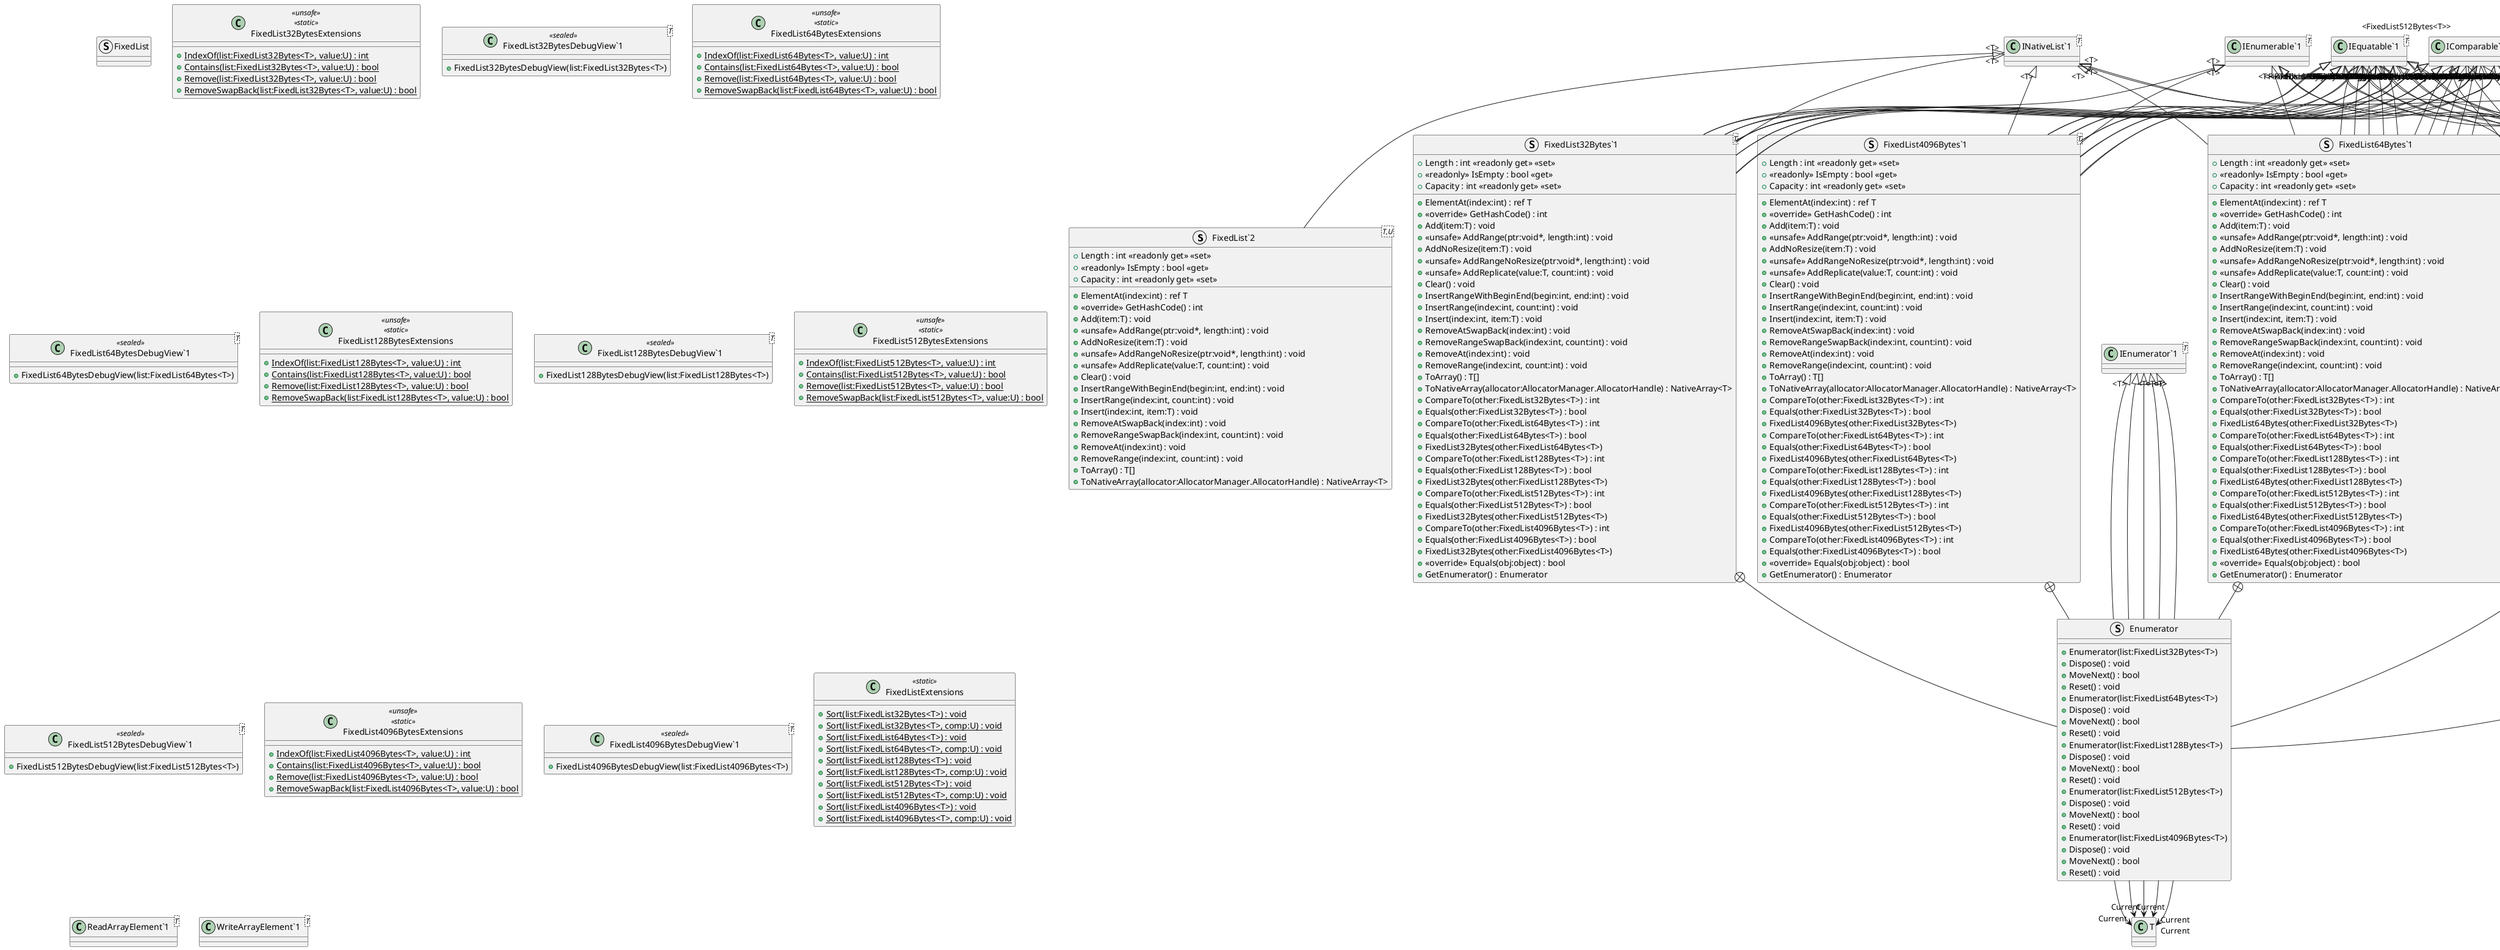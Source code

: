 @startuml
struct "FixedList`2"<T,U> {
    + Length : int <<readonly get>> <<set>>
    + <<readonly>> IsEmpty : bool <<get>>
    + Capacity : int <<readonly get>> <<set>>
    + ElementAt(index:int) : ref T
    + <<override>> GetHashCode() : int
    + Add(item:T) : void
    + <<unsafe>> AddRange(ptr:void*, length:int) : void
    + AddNoResize(item:T) : void
    + <<unsafe>> AddRangeNoResize(ptr:void*, length:int) : void
    + <<unsafe>> AddReplicate(value:T, count:int) : void
    + Clear() : void
    + InsertRangeWithBeginEnd(begin:int, end:int) : void
    + InsertRange(index:int, count:int) : void
    + Insert(index:int, item:T) : void
    + RemoveAtSwapBack(index:int) : void
    + RemoveRangeSwapBack(index:int, count:int) : void
    + RemoveAt(index:int) : void
    + RemoveRange(index:int, count:int) : void
    + ToArray() : T[]
    + ToNativeArray(allocator:AllocatorManager.AllocatorHandle) : NativeArray<T>
}
struct FixedList {
}
struct "FixedList32Bytes`1"<T> {
    + Length : int <<readonly get>> <<set>>
    + <<readonly>> IsEmpty : bool <<get>>
    + Capacity : int <<readonly get>> <<set>>
    + ElementAt(index:int) : ref T
    + <<override>> GetHashCode() : int
    + Add(item:T) : void
    + <<unsafe>> AddRange(ptr:void*, length:int) : void
    + AddNoResize(item:T) : void
    + <<unsafe>> AddRangeNoResize(ptr:void*, length:int) : void
    + <<unsafe>> AddReplicate(value:T, count:int) : void
    + Clear() : void
    + InsertRangeWithBeginEnd(begin:int, end:int) : void
    + InsertRange(index:int, count:int) : void
    + Insert(index:int, item:T) : void
    + RemoveAtSwapBack(index:int) : void
    + RemoveRangeSwapBack(index:int, count:int) : void
    + RemoveAt(index:int) : void
    + RemoveRange(index:int, count:int) : void
    + ToArray() : T[]
    + ToNativeArray(allocator:AllocatorManager.AllocatorHandle) : NativeArray<T>
    + CompareTo(other:FixedList32Bytes<T>) : int
    + Equals(other:FixedList32Bytes<T>) : bool
    + CompareTo(other:FixedList64Bytes<T>) : int
    + Equals(other:FixedList64Bytes<T>) : bool
    + FixedList32Bytes(other:FixedList64Bytes<T>)
    + CompareTo(other:FixedList128Bytes<T>) : int
    + Equals(other:FixedList128Bytes<T>) : bool
    + FixedList32Bytes(other:FixedList128Bytes<T>)
    + CompareTo(other:FixedList512Bytes<T>) : int
    + Equals(other:FixedList512Bytes<T>) : bool
    + FixedList32Bytes(other:FixedList512Bytes<T>)
    + CompareTo(other:FixedList4096Bytes<T>) : int
    + Equals(other:FixedList4096Bytes<T>) : bool
    + FixedList32Bytes(other:FixedList4096Bytes<T>)
    + <<override>> Equals(obj:object) : bool
    + GetEnumerator() : Enumerator
}
class FixedList32BytesExtensions <<unsafe>> <<static>> {
    + {static} IndexOf(list:FixedList32Bytes<T>, value:U) : int
    + {static} Contains(list:FixedList32Bytes<T>, value:U) : bool
    + {static} Remove(list:FixedList32Bytes<T>, value:U) : bool
    + {static} RemoveSwapBack(list:FixedList32Bytes<T>, value:U) : bool
}
class "FixedList32BytesDebugView`1"<T> <<sealed>> {
    + FixedList32BytesDebugView(list:FixedList32Bytes<T>)
}
struct "FixedList64Bytes`1"<T> {
    + Length : int <<readonly get>> <<set>>
    + <<readonly>> IsEmpty : bool <<get>>
    + Capacity : int <<readonly get>> <<set>>
    + ElementAt(index:int) : ref T
    + <<override>> GetHashCode() : int
    + Add(item:T) : void
    + <<unsafe>> AddRange(ptr:void*, length:int) : void
    + AddNoResize(item:T) : void
    + <<unsafe>> AddRangeNoResize(ptr:void*, length:int) : void
    + <<unsafe>> AddReplicate(value:T, count:int) : void
    + Clear() : void
    + InsertRangeWithBeginEnd(begin:int, end:int) : void
    + InsertRange(index:int, count:int) : void
    + Insert(index:int, item:T) : void
    + RemoveAtSwapBack(index:int) : void
    + RemoveRangeSwapBack(index:int, count:int) : void
    + RemoveAt(index:int) : void
    + RemoveRange(index:int, count:int) : void
    + ToArray() : T[]
    + ToNativeArray(allocator:AllocatorManager.AllocatorHandle) : NativeArray<T>
    + CompareTo(other:FixedList32Bytes<T>) : int
    + Equals(other:FixedList32Bytes<T>) : bool
    + FixedList64Bytes(other:FixedList32Bytes<T>)
    + CompareTo(other:FixedList64Bytes<T>) : int
    + Equals(other:FixedList64Bytes<T>) : bool
    + CompareTo(other:FixedList128Bytes<T>) : int
    + Equals(other:FixedList128Bytes<T>) : bool
    + FixedList64Bytes(other:FixedList128Bytes<T>)
    + CompareTo(other:FixedList512Bytes<T>) : int
    + Equals(other:FixedList512Bytes<T>) : bool
    + FixedList64Bytes(other:FixedList512Bytes<T>)
    + CompareTo(other:FixedList4096Bytes<T>) : int
    + Equals(other:FixedList4096Bytes<T>) : bool
    + FixedList64Bytes(other:FixedList4096Bytes<T>)
    + <<override>> Equals(obj:object) : bool
    + GetEnumerator() : Enumerator
}
class FixedList64BytesExtensions <<unsafe>> <<static>> {
    + {static} IndexOf(list:FixedList64Bytes<T>, value:U) : int
    + {static} Contains(list:FixedList64Bytes<T>, value:U) : bool
    + {static} Remove(list:FixedList64Bytes<T>, value:U) : bool
    + {static} RemoveSwapBack(list:FixedList64Bytes<T>, value:U) : bool
}
class "FixedList64BytesDebugView`1"<T> <<sealed>> {
    + FixedList64BytesDebugView(list:FixedList64Bytes<T>)
}
struct "FixedList128Bytes`1"<T> {
    + Length : int <<readonly get>> <<set>>
    + <<readonly>> IsEmpty : bool <<get>>
    + Capacity : int <<readonly get>> <<set>>
    + ElementAt(index:int) : ref T
    + <<override>> GetHashCode() : int
    + Add(item:T) : void
    + <<unsafe>> AddRange(ptr:void*, length:int) : void
    + AddNoResize(item:T) : void
    + <<unsafe>> AddRangeNoResize(ptr:void*, length:int) : void
    + <<unsafe>> AddReplicate(value:T, count:int) : void
    + Clear() : void
    + InsertRangeWithBeginEnd(begin:int, end:int) : void
    + InsertRange(index:int, count:int) : void
    + Insert(index:int, item:T) : void
    + RemoveAtSwapBack(index:int) : void
    + RemoveRangeSwapBack(index:int, count:int) : void
    + RemoveAt(index:int) : void
    + RemoveRange(index:int, count:int) : void
    + ToArray() : T[]
    + ToNativeArray(allocator:AllocatorManager.AllocatorHandle) : NativeArray<T>
    + CompareTo(other:FixedList32Bytes<T>) : int
    + Equals(other:FixedList32Bytes<T>) : bool
    + FixedList128Bytes(other:FixedList32Bytes<T>)
    + CompareTo(other:FixedList64Bytes<T>) : int
    + Equals(other:FixedList64Bytes<T>) : bool
    + FixedList128Bytes(other:FixedList64Bytes<T>)
    + CompareTo(other:FixedList128Bytes<T>) : int
    + Equals(other:FixedList128Bytes<T>) : bool
    + CompareTo(other:FixedList512Bytes<T>) : int
    + Equals(other:FixedList512Bytes<T>) : bool
    + FixedList128Bytes(other:FixedList512Bytes<T>)
    + CompareTo(other:FixedList4096Bytes<T>) : int
    + Equals(other:FixedList4096Bytes<T>) : bool
    + FixedList128Bytes(other:FixedList4096Bytes<T>)
    + <<override>> Equals(obj:object) : bool
    + GetEnumerator() : Enumerator
}
class FixedList128BytesExtensions <<unsafe>> <<static>> {
    + {static} IndexOf(list:FixedList128Bytes<T>, value:U) : int
    + {static} Contains(list:FixedList128Bytes<T>, value:U) : bool
    + {static} Remove(list:FixedList128Bytes<T>, value:U) : bool
    + {static} RemoveSwapBack(list:FixedList128Bytes<T>, value:U) : bool
}
class "FixedList128BytesDebugView`1"<T> <<sealed>> {
    + FixedList128BytesDebugView(list:FixedList128Bytes<T>)
}
struct "FixedList512Bytes`1"<T> {
    + Length : int <<readonly get>> <<set>>
    + <<readonly>> IsEmpty : bool <<get>>
    + Capacity : int <<readonly get>> <<set>>
    + ElementAt(index:int) : ref T
    + <<override>> GetHashCode() : int
    + Add(item:T) : void
    + <<unsafe>> AddRange(ptr:void*, length:int) : void
    + AddNoResize(item:T) : void
    + <<unsafe>> AddRangeNoResize(ptr:void*, length:int) : void
    + <<unsafe>> AddReplicate(value:T, count:int) : void
    + Clear() : void
    + InsertRangeWithBeginEnd(begin:int, end:int) : void
    + InsertRange(index:int, count:int) : void
    + Insert(index:int, item:T) : void
    + RemoveAtSwapBack(index:int) : void
    + RemoveRangeSwapBack(index:int, count:int) : void
    + RemoveAt(index:int) : void
    + RemoveRange(index:int, count:int) : void
    + ToArray() : T[]
    + ToNativeArray(allocator:AllocatorManager.AllocatorHandle) : NativeArray<T>
    + CompareTo(other:FixedList32Bytes<T>) : int
    + Equals(other:FixedList32Bytes<T>) : bool
    + FixedList512Bytes(other:FixedList32Bytes<T>)
    + CompareTo(other:FixedList64Bytes<T>) : int
    + Equals(other:FixedList64Bytes<T>) : bool
    + FixedList512Bytes(other:FixedList64Bytes<T>)
    + CompareTo(other:FixedList128Bytes<T>) : int
    + Equals(other:FixedList128Bytes<T>) : bool
    + FixedList512Bytes(other:FixedList128Bytes<T>)
    + CompareTo(other:FixedList512Bytes<T>) : int
    + Equals(other:FixedList512Bytes<T>) : bool
    + CompareTo(other:FixedList4096Bytes<T>) : int
    + Equals(other:FixedList4096Bytes<T>) : bool
    + FixedList512Bytes(other:FixedList4096Bytes<T>)
    + <<override>> Equals(obj:object) : bool
    + GetEnumerator() : Enumerator
}
class FixedList512BytesExtensions <<unsafe>> <<static>> {
    + {static} IndexOf(list:FixedList512Bytes<T>, value:U) : int
    + {static} Contains(list:FixedList512Bytes<T>, value:U) : bool
    + {static} Remove(list:FixedList512Bytes<T>, value:U) : bool
    + {static} RemoveSwapBack(list:FixedList512Bytes<T>, value:U) : bool
}
class "FixedList512BytesDebugView`1"<T> <<sealed>> {
    + FixedList512BytesDebugView(list:FixedList512Bytes<T>)
}
struct "FixedList4096Bytes`1"<T> {
    + Length : int <<readonly get>> <<set>>
    + <<readonly>> IsEmpty : bool <<get>>
    + Capacity : int <<readonly get>> <<set>>
    + ElementAt(index:int) : ref T
    + <<override>> GetHashCode() : int
    + Add(item:T) : void
    + <<unsafe>> AddRange(ptr:void*, length:int) : void
    + AddNoResize(item:T) : void
    + <<unsafe>> AddRangeNoResize(ptr:void*, length:int) : void
    + <<unsafe>> AddReplicate(value:T, count:int) : void
    + Clear() : void
    + InsertRangeWithBeginEnd(begin:int, end:int) : void
    + InsertRange(index:int, count:int) : void
    + Insert(index:int, item:T) : void
    + RemoveAtSwapBack(index:int) : void
    + RemoveRangeSwapBack(index:int, count:int) : void
    + RemoveAt(index:int) : void
    + RemoveRange(index:int, count:int) : void
    + ToArray() : T[]
    + ToNativeArray(allocator:AllocatorManager.AllocatorHandle) : NativeArray<T>
    + CompareTo(other:FixedList32Bytes<T>) : int
    + Equals(other:FixedList32Bytes<T>) : bool
    + FixedList4096Bytes(other:FixedList32Bytes<T>)
    + CompareTo(other:FixedList64Bytes<T>) : int
    + Equals(other:FixedList64Bytes<T>) : bool
    + FixedList4096Bytes(other:FixedList64Bytes<T>)
    + CompareTo(other:FixedList128Bytes<T>) : int
    + Equals(other:FixedList128Bytes<T>) : bool
    + FixedList4096Bytes(other:FixedList128Bytes<T>)
    + CompareTo(other:FixedList512Bytes<T>) : int
    + Equals(other:FixedList512Bytes<T>) : bool
    + FixedList4096Bytes(other:FixedList512Bytes<T>)
    + CompareTo(other:FixedList4096Bytes<T>) : int
    + Equals(other:FixedList4096Bytes<T>) : bool
    + <<override>> Equals(obj:object) : bool
    + GetEnumerator() : Enumerator
}
class FixedList4096BytesExtensions <<unsafe>> <<static>> {
    + {static} IndexOf(list:FixedList4096Bytes<T>, value:U) : int
    + {static} Contains(list:FixedList4096Bytes<T>, value:U) : bool
    + {static} Remove(list:FixedList4096Bytes<T>, value:U) : bool
    + {static} RemoveSwapBack(list:FixedList4096Bytes<T>, value:U) : bool
}
class "FixedList4096BytesDebugView`1"<T> <<sealed>> {
    + FixedList4096BytesDebugView(list:FixedList4096Bytes<T>)
}
class FixedListExtensions <<static>> {
    + {static} Sort(list:FixedList32Bytes<T>) : void
    + {static} Sort(list:FixedList32Bytes<T>, comp:U) : void
    + {static} Sort(list:FixedList64Bytes<T>) : void
    + {static} Sort(list:FixedList64Bytes<T>, comp:U) : void
    + {static} Sort(list:FixedList128Bytes<T>) : void
    + {static} Sort(list:FixedList128Bytes<T>, comp:U) : void
    + {static} Sort(list:FixedList512Bytes<T>) : void
    + {static} Sort(list:FixedList512Bytes<T>, comp:U) : void
    + {static} Sort(list:FixedList4096Bytes<T>) : void
    + {static} Sort(list:FixedList4096Bytes<T>, comp:U) : void
}
class "INativeList`1"<T> {
}
class "ReadArrayElement`1"<T> {
}
class "WriteArrayElement`1"<T> {
}
class "IEnumerable`1"<T> {
}
class "IEquatable`1"<T> {
}
class "IComparable`1"<T> {
}
struct Enumerator {
    + Enumerator(list:FixedList32Bytes<T>)
    + Dispose() : void
    + MoveNext() : bool
    + Reset() : void
}
struct Enumerator {
    + Enumerator(list:FixedList64Bytes<T>)
    + Dispose() : void
    + MoveNext() : bool
    + Reset() : void
}
struct Enumerator {
    + Enumerator(list:FixedList128Bytes<T>)
    + Dispose() : void
    + MoveNext() : bool
    + Reset() : void
}
struct Enumerator {
    + Enumerator(list:FixedList512Bytes<T>)
    + Dispose() : void
    + MoveNext() : bool
    + Reset() : void
}
struct Enumerator {
    + Enumerator(list:FixedList4096Bytes<T>)
    + Dispose() : void
    + MoveNext() : bool
    + Reset() : void
}
class "IEnumerator`1"<T> {
}
"INativeList`1" "<T>" <|-- "FixedList`2"
"INativeList`1" "<T>" <|-- "FixedList32Bytes`1"
"IEnumerable`1" "<T>" <|-- "FixedList32Bytes`1"
"IEquatable`1" "<FixedList32Bytes<T>>" <|-- "FixedList32Bytes`1"
"IComparable`1" "<FixedList32Bytes<T>>" <|-- "FixedList32Bytes`1"
"IEquatable`1" "<FixedList64Bytes<T>>" <|-- "FixedList32Bytes`1"
"IComparable`1" "<FixedList64Bytes<T>>" <|-- "FixedList32Bytes`1"
"IEquatable`1" "<FixedList128Bytes<T>>" <|-- "FixedList32Bytes`1"
"IComparable`1" "<FixedList128Bytes<T>>" <|-- "FixedList32Bytes`1"
"IEquatable`1" "<FixedList512Bytes<T>>" <|-- "FixedList32Bytes`1"
"IComparable`1" "<FixedList512Bytes<T>>" <|-- "FixedList32Bytes`1"
"IEquatable`1" "<FixedList4096Bytes<T>>" <|-- "FixedList32Bytes`1"
"IComparable`1" "<FixedList4096Bytes<T>>" <|-- "FixedList32Bytes`1"
"INativeList`1" "<T>" <|-- "FixedList64Bytes`1"
"IEnumerable`1" "<T>" <|-- "FixedList64Bytes`1"
"IEquatable`1" "<FixedList32Bytes<T>>" <|-- "FixedList64Bytes`1"
"IComparable`1" "<FixedList32Bytes<T>>" <|-- "FixedList64Bytes`1"
"IEquatable`1" "<FixedList64Bytes<T>>" <|-- "FixedList64Bytes`1"
"IComparable`1" "<FixedList64Bytes<T>>" <|-- "FixedList64Bytes`1"
"IEquatable`1" "<FixedList128Bytes<T>>" <|-- "FixedList64Bytes`1"
"IComparable`1" "<FixedList128Bytes<T>>" <|-- "FixedList64Bytes`1"
"IEquatable`1" "<FixedList512Bytes<T>>" <|-- "FixedList64Bytes`1"
"IComparable`1" "<FixedList512Bytes<T>>" <|-- "FixedList64Bytes`1"
"IEquatable`1" "<FixedList4096Bytes<T>>" <|-- "FixedList64Bytes`1"
"IComparable`1" "<FixedList4096Bytes<T>>" <|-- "FixedList64Bytes`1"
"INativeList`1" "<T>" <|-- "FixedList128Bytes`1"
"IEnumerable`1" "<T>" <|-- "FixedList128Bytes`1"
"IEquatable`1" "<FixedList32Bytes<T>>" <|-- "FixedList128Bytes`1"
"IComparable`1" "<FixedList32Bytes<T>>" <|-- "FixedList128Bytes`1"
"IEquatable`1" "<FixedList64Bytes<T>>" <|-- "FixedList128Bytes`1"
"IComparable`1" "<FixedList64Bytes<T>>" <|-- "FixedList128Bytes`1"
"IEquatable`1" "<FixedList128Bytes<T>>" <|-- "FixedList128Bytes`1"
"IComparable`1" "<FixedList128Bytes<T>>" <|-- "FixedList128Bytes`1"
"IEquatable`1" "<FixedList512Bytes<T>>" <|-- "FixedList128Bytes`1"
"IComparable`1" "<FixedList512Bytes<T>>" <|-- "FixedList128Bytes`1"
"IEquatable`1" "<FixedList4096Bytes<T>>" <|-- "FixedList128Bytes`1"
"IComparable`1" "<FixedList4096Bytes<T>>" <|-- "FixedList128Bytes`1"
"INativeList`1" "<T>" <|-- "FixedList512Bytes`1"
"IEnumerable`1" "<T>" <|-- "FixedList512Bytes`1"
"IEquatable`1" "<FixedList32Bytes<T>>" <|-- "FixedList512Bytes`1"
"IComparable`1" "<FixedList32Bytes<T>>" <|-- "FixedList512Bytes`1"
"IEquatable`1" "<FixedList64Bytes<T>>" <|-- "FixedList512Bytes`1"
"IComparable`1" "<FixedList64Bytes<T>>" <|-- "FixedList512Bytes`1"
"IEquatable`1" "<FixedList128Bytes<T>>" <|-- "FixedList512Bytes`1"
"IComparable`1" "<FixedList128Bytes<T>>" <|-- "FixedList512Bytes`1"
"IEquatable`1" "<FixedList512Bytes<T>>" <|-- "FixedList512Bytes`1"
"IComparable`1" "<FixedList512Bytes<T>>" <|-- "FixedList512Bytes`1"
"IEquatable`1" "<FixedList4096Bytes<T>>" <|-- "FixedList512Bytes`1"
"IComparable`1" "<FixedList4096Bytes<T>>" <|-- "FixedList512Bytes`1"
"INativeList`1" "<T>" <|-- "FixedList4096Bytes`1"
"IEnumerable`1" "<T>" <|-- "FixedList4096Bytes`1"
"IEquatable`1" "<FixedList32Bytes<T>>" <|-- "FixedList4096Bytes`1"
"IComparable`1" "<FixedList32Bytes<T>>" <|-- "FixedList4096Bytes`1"
"IEquatable`1" "<FixedList64Bytes<T>>" <|-- "FixedList4096Bytes`1"
"IComparable`1" "<FixedList64Bytes<T>>" <|-- "FixedList4096Bytes`1"
"IEquatable`1" "<FixedList128Bytes<T>>" <|-- "FixedList4096Bytes`1"
"IComparable`1" "<FixedList128Bytes<T>>" <|-- "FixedList4096Bytes`1"
"IEquatable`1" "<FixedList512Bytes<T>>" <|-- "FixedList4096Bytes`1"
"IComparable`1" "<FixedList512Bytes<T>>" <|-- "FixedList4096Bytes`1"
"IEquatable`1" "<FixedList4096Bytes<T>>" <|-- "FixedList4096Bytes`1"
"IComparable`1" "<FixedList4096Bytes<T>>" <|-- "FixedList4096Bytes`1"
"FixedList32Bytes`1" +-- Enumerator
"IEnumerator`1" "<T>" <|-- Enumerator
Enumerator --> "Current" T
"FixedList64Bytes`1" +-- Enumerator
"IEnumerator`1" "<T>" <|-- Enumerator
Enumerator --> "Current" T
"FixedList128Bytes`1" +-- Enumerator
"IEnumerator`1" "<T>" <|-- Enumerator
Enumerator --> "Current" T
"FixedList512Bytes`1" +-- Enumerator
"IEnumerator`1" "<T>" <|-- Enumerator
Enumerator --> "Current" T
"FixedList4096Bytes`1" +-- Enumerator
"IEnumerator`1" "<T>" <|-- Enumerator
Enumerator --> "Current" T
@enduml
